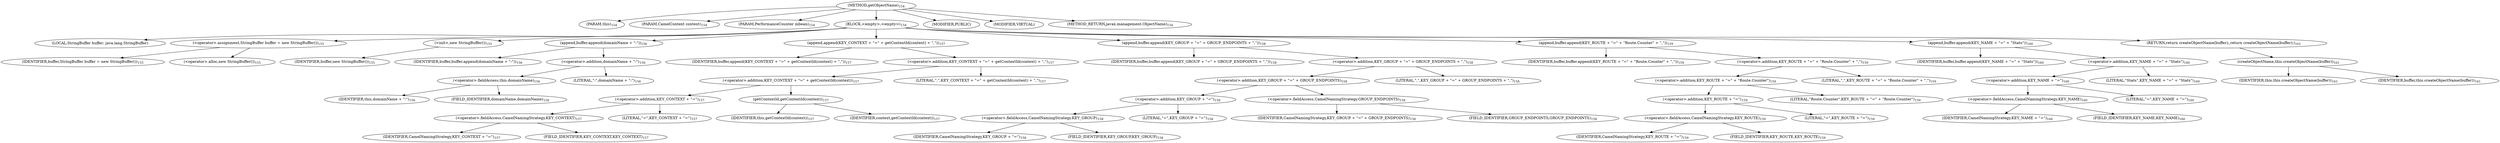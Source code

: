 digraph "getObjectName" {  
"440" [label = <(METHOD,getObjectName)<SUB>154</SUB>> ]
"35" [label = <(PARAM,this)<SUB>154</SUB>> ]
"441" [label = <(PARAM,CamelContext context)<SUB>154</SUB>> ]
"442" [label = <(PARAM,PerformanceCounter mbean)<SUB>154</SUB>> ]
"443" [label = <(BLOCK,&lt;empty&gt;,&lt;empty&gt;)<SUB>154</SUB>> ]
"33" [label = <(LOCAL,StringBuffer buffer: java.lang.StringBuffer)> ]
"444" [label = <(&lt;operator&gt;.assignment,StringBuffer buffer = new StringBuffer())<SUB>155</SUB>> ]
"445" [label = <(IDENTIFIER,buffer,StringBuffer buffer = new StringBuffer())<SUB>155</SUB>> ]
"446" [label = <(&lt;operator&gt;.alloc,new StringBuffer())<SUB>155</SUB>> ]
"447" [label = <(&lt;init&gt;,new StringBuffer())<SUB>155</SUB>> ]
"32" [label = <(IDENTIFIER,buffer,new StringBuffer())<SUB>155</SUB>> ]
"448" [label = <(append,buffer.append(domainName + &quot;:&quot;))<SUB>156</SUB>> ]
"449" [label = <(IDENTIFIER,buffer,buffer.append(domainName + &quot;:&quot;))<SUB>156</SUB>> ]
"450" [label = <(&lt;operator&gt;.addition,domainName + &quot;:&quot;)<SUB>156</SUB>> ]
"451" [label = <(&lt;operator&gt;.fieldAccess,this.domainName)<SUB>156</SUB>> ]
"452" [label = <(IDENTIFIER,this,domainName + &quot;:&quot;)<SUB>156</SUB>> ]
"453" [label = <(FIELD_IDENTIFIER,domainName,domainName)<SUB>156</SUB>> ]
"454" [label = <(LITERAL,&quot;:&quot;,domainName + &quot;:&quot;)<SUB>156</SUB>> ]
"455" [label = <(append,append(KEY_CONTEXT + &quot;=&quot; + getContextId(context) + &quot;,&quot;))<SUB>157</SUB>> ]
"456" [label = <(IDENTIFIER,buffer,append(KEY_CONTEXT + &quot;=&quot; + getContextId(context) + &quot;,&quot;))<SUB>157</SUB>> ]
"457" [label = <(&lt;operator&gt;.addition,KEY_CONTEXT + &quot;=&quot; + getContextId(context) + &quot;,&quot;)<SUB>157</SUB>> ]
"458" [label = <(&lt;operator&gt;.addition,KEY_CONTEXT + &quot;=&quot; + getContextId(context))<SUB>157</SUB>> ]
"459" [label = <(&lt;operator&gt;.addition,KEY_CONTEXT + &quot;=&quot;)<SUB>157</SUB>> ]
"460" [label = <(&lt;operator&gt;.fieldAccess,CamelNamingStrategy.KEY_CONTEXT)<SUB>157</SUB>> ]
"461" [label = <(IDENTIFIER,CamelNamingStrategy,KEY_CONTEXT + &quot;=&quot;)<SUB>157</SUB>> ]
"462" [label = <(FIELD_IDENTIFIER,KEY_CONTEXT,KEY_CONTEXT)<SUB>157</SUB>> ]
"463" [label = <(LITERAL,&quot;=&quot;,KEY_CONTEXT + &quot;=&quot;)<SUB>157</SUB>> ]
"464" [label = <(getContextId,getContextId(context))<SUB>157</SUB>> ]
"34" [label = <(IDENTIFIER,this,getContextId(context))<SUB>157</SUB>> ]
"465" [label = <(IDENTIFIER,context,getContextId(context))<SUB>157</SUB>> ]
"466" [label = <(LITERAL,&quot;,&quot;,KEY_CONTEXT + &quot;=&quot; + getContextId(context) + &quot;,&quot;)<SUB>157</SUB>> ]
"467" [label = <(append,buffer.append(KEY_GROUP + &quot;=&quot; + GROUP_ENDPOINTS + &quot;,&quot;))<SUB>158</SUB>> ]
"468" [label = <(IDENTIFIER,buffer,buffer.append(KEY_GROUP + &quot;=&quot; + GROUP_ENDPOINTS + &quot;,&quot;))<SUB>158</SUB>> ]
"469" [label = <(&lt;operator&gt;.addition,KEY_GROUP + &quot;=&quot; + GROUP_ENDPOINTS + &quot;,&quot;)<SUB>158</SUB>> ]
"470" [label = <(&lt;operator&gt;.addition,KEY_GROUP + &quot;=&quot; + GROUP_ENDPOINTS)<SUB>158</SUB>> ]
"471" [label = <(&lt;operator&gt;.addition,KEY_GROUP + &quot;=&quot;)<SUB>158</SUB>> ]
"472" [label = <(&lt;operator&gt;.fieldAccess,CamelNamingStrategy.KEY_GROUP)<SUB>158</SUB>> ]
"473" [label = <(IDENTIFIER,CamelNamingStrategy,KEY_GROUP + &quot;=&quot;)<SUB>158</SUB>> ]
"474" [label = <(FIELD_IDENTIFIER,KEY_GROUP,KEY_GROUP)<SUB>158</SUB>> ]
"475" [label = <(LITERAL,&quot;=&quot;,KEY_GROUP + &quot;=&quot;)<SUB>158</SUB>> ]
"476" [label = <(&lt;operator&gt;.fieldAccess,CamelNamingStrategy.GROUP_ENDPOINTS)<SUB>158</SUB>> ]
"477" [label = <(IDENTIFIER,CamelNamingStrategy,KEY_GROUP + &quot;=&quot; + GROUP_ENDPOINTS)<SUB>158</SUB>> ]
"478" [label = <(FIELD_IDENTIFIER,GROUP_ENDPOINTS,GROUP_ENDPOINTS)<SUB>158</SUB>> ]
"479" [label = <(LITERAL,&quot;,&quot;,KEY_GROUP + &quot;=&quot; + GROUP_ENDPOINTS + &quot;,&quot;)<SUB>158</SUB>> ]
"480" [label = <(append,buffer.append(KEY_ROUTE + &quot;=&quot; + &quot;Route.Counter&quot; + &quot;,&quot;))<SUB>159</SUB>> ]
"481" [label = <(IDENTIFIER,buffer,buffer.append(KEY_ROUTE + &quot;=&quot; + &quot;Route.Counter&quot; + &quot;,&quot;))<SUB>159</SUB>> ]
"482" [label = <(&lt;operator&gt;.addition,KEY_ROUTE + &quot;=&quot; + &quot;Route.Counter&quot; + &quot;,&quot;)<SUB>159</SUB>> ]
"483" [label = <(&lt;operator&gt;.addition,KEY_ROUTE + &quot;=&quot; + &quot;Route.Counter&quot;)<SUB>159</SUB>> ]
"484" [label = <(&lt;operator&gt;.addition,KEY_ROUTE + &quot;=&quot;)<SUB>159</SUB>> ]
"485" [label = <(&lt;operator&gt;.fieldAccess,CamelNamingStrategy.KEY_ROUTE)<SUB>159</SUB>> ]
"486" [label = <(IDENTIFIER,CamelNamingStrategy,KEY_ROUTE + &quot;=&quot;)<SUB>159</SUB>> ]
"487" [label = <(FIELD_IDENTIFIER,KEY_ROUTE,KEY_ROUTE)<SUB>159</SUB>> ]
"488" [label = <(LITERAL,&quot;=&quot;,KEY_ROUTE + &quot;=&quot;)<SUB>159</SUB>> ]
"489" [label = <(LITERAL,&quot;Route.Counter&quot;,KEY_ROUTE + &quot;=&quot; + &quot;Route.Counter&quot;)<SUB>159</SUB>> ]
"490" [label = <(LITERAL,&quot;,&quot;,KEY_ROUTE + &quot;=&quot; + &quot;Route.Counter&quot; + &quot;,&quot;)<SUB>159</SUB>> ]
"491" [label = <(append,buffer.append(KEY_NAME + &quot;=&quot; + &quot;Stats&quot;))<SUB>160</SUB>> ]
"492" [label = <(IDENTIFIER,buffer,buffer.append(KEY_NAME + &quot;=&quot; + &quot;Stats&quot;))<SUB>160</SUB>> ]
"493" [label = <(&lt;operator&gt;.addition,KEY_NAME + &quot;=&quot; + &quot;Stats&quot;)<SUB>160</SUB>> ]
"494" [label = <(&lt;operator&gt;.addition,KEY_NAME + &quot;=&quot;)<SUB>160</SUB>> ]
"495" [label = <(&lt;operator&gt;.fieldAccess,CamelNamingStrategy.KEY_NAME)<SUB>160</SUB>> ]
"496" [label = <(IDENTIFIER,CamelNamingStrategy,KEY_NAME + &quot;=&quot;)<SUB>160</SUB>> ]
"497" [label = <(FIELD_IDENTIFIER,KEY_NAME,KEY_NAME)<SUB>160</SUB>> ]
"498" [label = <(LITERAL,&quot;=&quot;,KEY_NAME + &quot;=&quot;)<SUB>160</SUB>> ]
"499" [label = <(LITERAL,&quot;Stats&quot;,KEY_NAME + &quot;=&quot; + &quot;Stats&quot;)<SUB>160</SUB>> ]
"500" [label = <(RETURN,return createObjectName(buffer);,return createObjectName(buffer);)<SUB>161</SUB>> ]
"501" [label = <(createObjectName,this.createObjectName(buffer))<SUB>161</SUB>> ]
"36" [label = <(IDENTIFIER,this,this.createObjectName(buffer))<SUB>161</SUB>> ]
"502" [label = <(IDENTIFIER,buffer,this.createObjectName(buffer))<SUB>161</SUB>> ]
"503" [label = <(MODIFIER,PUBLIC)> ]
"504" [label = <(MODIFIER,VIRTUAL)> ]
"505" [label = <(METHOD_RETURN,javax.management.ObjectName)<SUB>154</SUB>> ]
  "440" -> "35" 
  "440" -> "441" 
  "440" -> "442" 
  "440" -> "443" 
  "440" -> "503" 
  "440" -> "504" 
  "440" -> "505" 
  "443" -> "33" 
  "443" -> "444" 
  "443" -> "447" 
  "443" -> "448" 
  "443" -> "455" 
  "443" -> "467" 
  "443" -> "480" 
  "443" -> "491" 
  "443" -> "500" 
  "444" -> "445" 
  "444" -> "446" 
  "447" -> "32" 
  "448" -> "449" 
  "448" -> "450" 
  "450" -> "451" 
  "450" -> "454" 
  "451" -> "452" 
  "451" -> "453" 
  "455" -> "456" 
  "455" -> "457" 
  "457" -> "458" 
  "457" -> "466" 
  "458" -> "459" 
  "458" -> "464" 
  "459" -> "460" 
  "459" -> "463" 
  "460" -> "461" 
  "460" -> "462" 
  "464" -> "34" 
  "464" -> "465" 
  "467" -> "468" 
  "467" -> "469" 
  "469" -> "470" 
  "469" -> "479" 
  "470" -> "471" 
  "470" -> "476" 
  "471" -> "472" 
  "471" -> "475" 
  "472" -> "473" 
  "472" -> "474" 
  "476" -> "477" 
  "476" -> "478" 
  "480" -> "481" 
  "480" -> "482" 
  "482" -> "483" 
  "482" -> "490" 
  "483" -> "484" 
  "483" -> "489" 
  "484" -> "485" 
  "484" -> "488" 
  "485" -> "486" 
  "485" -> "487" 
  "491" -> "492" 
  "491" -> "493" 
  "493" -> "494" 
  "493" -> "499" 
  "494" -> "495" 
  "494" -> "498" 
  "495" -> "496" 
  "495" -> "497" 
  "500" -> "501" 
  "501" -> "36" 
  "501" -> "502" 
}
